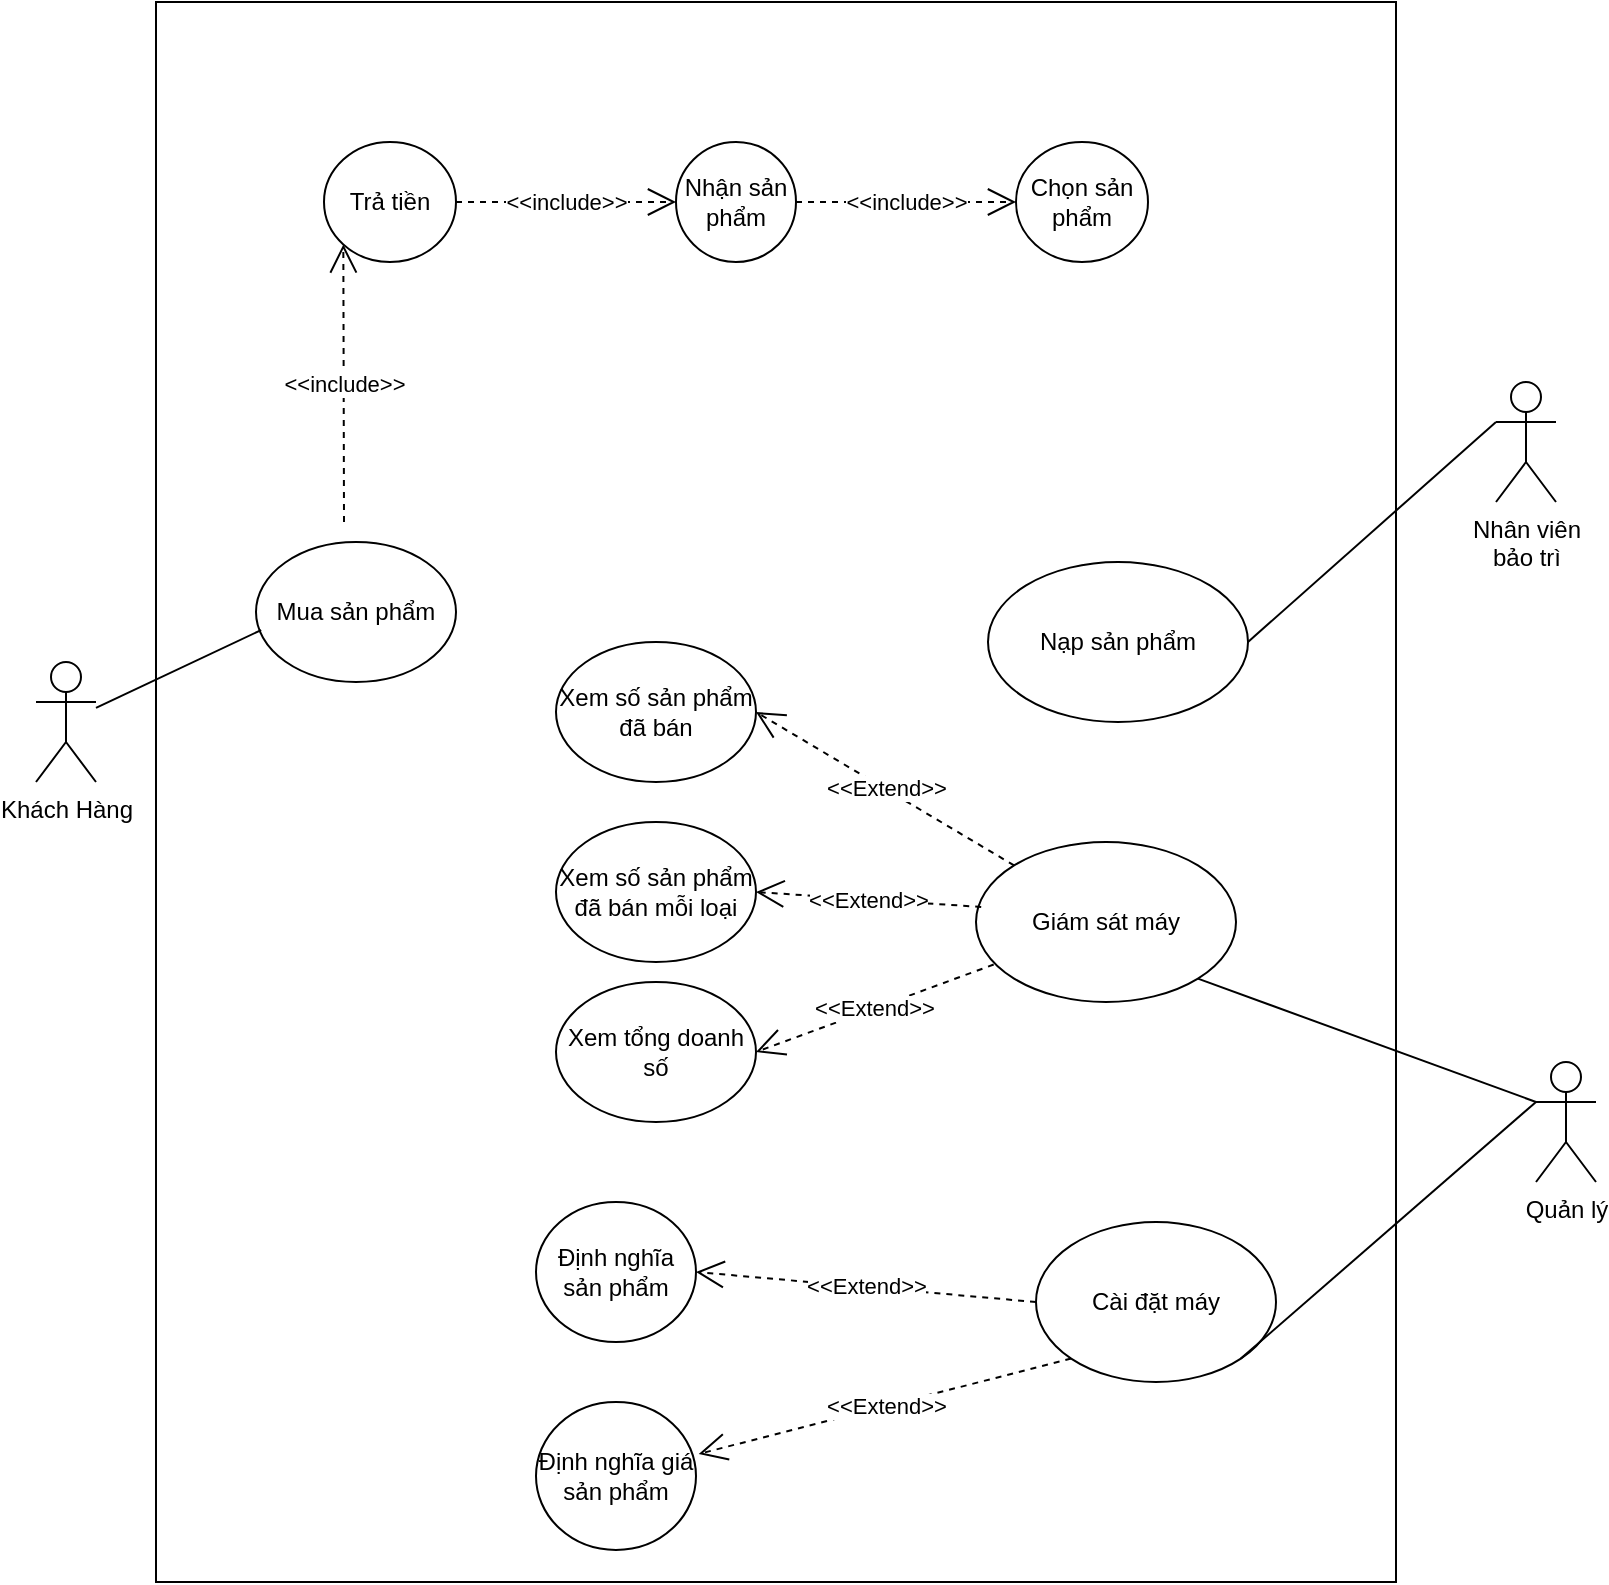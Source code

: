 <mxfile version="20.8.20" type="github">
  <diagram name="Trang-1" id="1fvKQeITgAMp1NTGySb4">
    <mxGraphModel dx="1493" dy="2095" grid="1" gridSize="10" guides="1" tooltips="1" connect="1" arrows="1" fold="1" page="1" pageScale="1" pageWidth="827" pageHeight="1169" math="0" shadow="0">
      <root>
        <mxCell id="0" />
        <mxCell id="1" parent="0" />
        <mxCell id="is1j8jJFaSuD51MKp72F-21" value="" style="rounded=0;whiteSpace=wrap;html=1;" vertex="1" parent="1">
          <mxGeometry x="90" y="-10" width="620" height="790" as="geometry" />
        </mxCell>
        <mxCell id="is1j8jJFaSuD51MKp72F-1" value="Khách Hàng" style="shape=umlActor;verticalLabelPosition=bottom;verticalAlign=top;html=1;outlineConnect=0;" vertex="1" parent="1">
          <mxGeometry x="30" y="320" width="30" height="60" as="geometry" />
        </mxCell>
        <mxCell id="is1j8jJFaSuD51MKp72F-6" value="Nhân viên&lt;br&gt;bảo trì" style="shape=umlActor;verticalLabelPosition=bottom;verticalAlign=top;html=1;outlineConnect=0;" vertex="1" parent="1">
          <mxGeometry x="760" y="180" width="30" height="60" as="geometry" />
        </mxCell>
        <mxCell id="is1j8jJFaSuD51MKp72F-7" value="Mua sản phẩm" style="ellipse;whiteSpace=wrap;html=1;" vertex="1" parent="1">
          <mxGeometry x="140" y="260" width="100" height="70" as="geometry" />
        </mxCell>
        <mxCell id="is1j8jJFaSuD51MKp72F-8" value="Nạp sản phẩm" style="ellipse;whiteSpace=wrap;html=1;" vertex="1" parent="1">
          <mxGeometry x="506" y="270" width="130" height="80" as="geometry" />
        </mxCell>
        <mxCell id="is1j8jJFaSuD51MKp72F-9" value="Giám sát máy" style="ellipse;whiteSpace=wrap;html=1;" vertex="1" parent="1">
          <mxGeometry x="500" y="410" width="130" height="80" as="geometry" />
        </mxCell>
        <mxCell id="is1j8jJFaSuD51MKp72F-10" value="Cài đặt máy" style="ellipse;whiteSpace=wrap;html=1;" vertex="1" parent="1">
          <mxGeometry x="530" y="600" width="120" height="80" as="geometry" />
        </mxCell>
        <mxCell id="is1j8jJFaSuD51MKp72F-17" value="Nhận sản phẩm" style="ellipse;whiteSpace=wrap;html=1;" vertex="1" parent="1">
          <mxGeometry x="350" y="60" width="60" height="60" as="geometry" />
        </mxCell>
        <mxCell id="is1j8jJFaSuD51MKp72F-20" value="Chọn sản phẩm" style="ellipse;whiteSpace=wrap;html=1;" vertex="1" parent="1">
          <mxGeometry x="520" y="60" width="66" height="60" as="geometry" />
        </mxCell>
        <mxCell id="is1j8jJFaSuD51MKp72F-22" value="Trả tiền" style="ellipse;whiteSpace=wrap;html=1;" vertex="1" parent="1">
          <mxGeometry x="174" y="60" width="66" height="60" as="geometry" />
        </mxCell>
        <mxCell id="is1j8jJFaSuD51MKp72F-23" value="" style="endArrow=none;html=1;rounded=0;entryX=0;entryY=0.333;entryDx=0;entryDy=0;entryPerimeter=0;exitX=1;exitY=0.5;exitDx=0;exitDy=0;" edge="1" parent="1" source="is1j8jJFaSuD51MKp72F-8" target="is1j8jJFaSuD51MKp72F-6">
          <mxGeometry width="50" height="50" relative="1" as="geometry">
            <mxPoint x="660" y="270" as="sourcePoint" />
            <mxPoint x="710" y="220" as="targetPoint" />
          </mxGeometry>
        </mxCell>
        <mxCell id="is1j8jJFaSuD51MKp72F-34" value="&amp;lt;&amp;lt;include&amp;gt;&amp;gt;" style="endArrow=open;endSize=12;dashed=1;html=1;rounded=0;entryX=0;entryY=1;entryDx=0;entryDy=0;" edge="1" parent="1" target="is1j8jJFaSuD51MKp72F-22">
          <mxGeometry x="-0.008" width="160" relative="1" as="geometry">
            <mxPoint x="184" y="250" as="sourcePoint" />
            <mxPoint x="390" y="280" as="targetPoint" />
            <mxPoint as="offset" />
          </mxGeometry>
        </mxCell>
        <mxCell id="is1j8jJFaSuD51MKp72F-35" value="&amp;lt;&amp;lt;include&amp;gt;&amp;gt;" style="endArrow=open;endSize=12;dashed=1;html=1;rounded=0;exitX=1;exitY=0.5;exitDx=0;exitDy=0;" edge="1" parent="1" source="is1j8jJFaSuD51MKp72F-22" target="is1j8jJFaSuD51MKp72F-17">
          <mxGeometry width="160" relative="1" as="geometry">
            <mxPoint x="339" y="190" as="sourcePoint" />
            <mxPoint x="414" y="161" as="targetPoint" />
          </mxGeometry>
        </mxCell>
        <mxCell id="is1j8jJFaSuD51MKp72F-36" value="&amp;lt;&amp;lt;include&amp;gt;&amp;gt;" style="endArrow=open;endSize=12;dashed=1;html=1;rounded=0;exitX=1;exitY=0.5;exitDx=0;exitDy=0;entryX=0;entryY=0.5;entryDx=0;entryDy=0;" edge="1" parent="1" source="is1j8jJFaSuD51MKp72F-17" target="is1j8jJFaSuD51MKp72F-20">
          <mxGeometry width="160" relative="1" as="geometry">
            <mxPoint x="356" y="209" as="sourcePoint" />
            <mxPoint x="381" y="129" as="targetPoint" />
          </mxGeometry>
        </mxCell>
        <mxCell id="is1j8jJFaSuD51MKp72F-39" value="" style="endArrow=none;html=1;rounded=0;entryX=0.026;entryY=0.629;entryDx=0;entryDy=0;entryPerimeter=0;" edge="1" parent="1" source="is1j8jJFaSuD51MKp72F-1" target="is1j8jJFaSuD51MKp72F-7">
          <mxGeometry width="50" height="50" relative="1" as="geometry">
            <mxPoint x="260" y="470" as="sourcePoint" />
            <mxPoint x="310" y="420" as="targetPoint" />
          </mxGeometry>
        </mxCell>
        <mxCell id="is1j8jJFaSuD51MKp72F-40" value="&amp;lt;&amp;lt;Extend&amp;gt;&amp;gt;" style="endArrow=open;endSize=12;dashed=1;html=1;rounded=0;exitX=0;exitY=0.5;exitDx=0;exitDy=0;entryX=1;entryY=0.5;entryDx=0;entryDy=0;" edge="1" parent="1" source="is1j8jJFaSuD51MKp72F-10" target="is1j8jJFaSuD51MKp72F-42">
          <mxGeometry width="160" relative="1" as="geometry">
            <mxPoint x="520" y="559" as="sourcePoint" />
            <mxPoint x="525.287" y="469.649" as="targetPoint" />
          </mxGeometry>
        </mxCell>
        <mxCell id="is1j8jJFaSuD51MKp72F-42" value="Định nghĩa sản phẩm" style="ellipse;whiteSpace=wrap;html=1;" vertex="1" parent="1">
          <mxGeometry x="280" y="590" width="80" height="70" as="geometry" />
        </mxCell>
        <mxCell id="is1j8jJFaSuD51MKp72F-43" value="Định nghĩa giá sản phẩm" style="ellipse;whiteSpace=wrap;html=1;" vertex="1" parent="1">
          <mxGeometry x="280" y="690" width="80" height="74" as="geometry" />
        </mxCell>
        <mxCell id="is1j8jJFaSuD51MKp72F-44" value="&amp;lt;&amp;lt;Extend&amp;gt;&amp;gt;" style="endArrow=open;endSize=12;dashed=1;html=1;rounded=0;exitX=0;exitY=1;exitDx=0;exitDy=0;entryX=1.017;entryY=0.351;entryDx=0;entryDy=0;entryPerimeter=0;" edge="1" parent="1" source="is1j8jJFaSuD51MKp72F-10" target="is1j8jJFaSuD51MKp72F-43">
          <mxGeometry width="160" relative="1" as="geometry">
            <mxPoint x="548" y="572" as="sourcePoint" />
            <mxPoint x="458" y="513" as="targetPoint" />
          </mxGeometry>
        </mxCell>
        <mxCell id="is1j8jJFaSuD51MKp72F-45" value="Quản lý" style="shape=umlActor;verticalLabelPosition=bottom;verticalAlign=top;html=1;outlineConnect=0;" vertex="1" parent="1">
          <mxGeometry x="780" y="520" width="30" height="60" as="geometry" />
        </mxCell>
        <mxCell id="is1j8jJFaSuD51MKp72F-47" value="" style="endArrow=none;html=1;rounded=0;exitX=1;exitY=1;exitDx=0;exitDy=0;" edge="1" parent="1" source="is1j8jJFaSuD51MKp72F-10">
          <mxGeometry width="50" height="50" relative="1" as="geometry">
            <mxPoint x="643" y="573" as="sourcePoint" />
            <mxPoint x="780" y="540" as="targetPoint" />
          </mxGeometry>
        </mxCell>
        <mxCell id="is1j8jJFaSuD51MKp72F-48" value="" style="endArrow=none;html=1;rounded=0;entryX=0;entryY=0.333;entryDx=0;entryDy=0;entryPerimeter=0;exitX=1;exitY=1;exitDx=0;exitDy=0;" edge="1" parent="1" source="is1j8jJFaSuD51MKp72F-9" target="is1j8jJFaSuD51MKp72F-45">
          <mxGeometry width="50" height="50" relative="1" as="geometry">
            <mxPoint x="630" y="458" as="sourcePoint" />
            <mxPoint x="798" y="400" as="targetPoint" />
          </mxGeometry>
        </mxCell>
        <mxCell id="is1j8jJFaSuD51MKp72F-50" value="&amp;lt;&amp;lt;Extend&amp;gt;&amp;gt;" style="endArrow=open;endSize=12;dashed=1;html=1;rounded=0;exitX=0.02;exitY=0.406;exitDx=0;exitDy=0;entryX=1;entryY=0.5;entryDx=0;entryDy=0;exitPerimeter=0;" edge="1" parent="1" source="is1j8jJFaSuD51MKp72F-9" target="is1j8jJFaSuD51MKp72F-52">
          <mxGeometry width="160" relative="1" as="geometry">
            <mxPoint x="500" y="448" as="sourcePoint" />
            <mxPoint x="410" y="452" as="targetPoint" />
          </mxGeometry>
        </mxCell>
        <mxCell id="is1j8jJFaSuD51MKp72F-51" value="Xem số sản phẩm đã bán" style="ellipse;whiteSpace=wrap;html=1;" vertex="1" parent="1">
          <mxGeometry x="290" y="310" width="100" height="70" as="geometry" />
        </mxCell>
        <mxCell id="is1j8jJFaSuD51MKp72F-52" value="Xem số sản phẩm đã bán mỗi loại" style="ellipse;whiteSpace=wrap;html=1;" vertex="1" parent="1">
          <mxGeometry x="290" y="400" width="100" height="70" as="geometry" />
        </mxCell>
        <mxCell id="is1j8jJFaSuD51MKp72F-53" value="Xem tổng doanh số" style="ellipse;whiteSpace=wrap;html=1;" vertex="1" parent="1">
          <mxGeometry x="290" y="480" width="100" height="70" as="geometry" />
        </mxCell>
        <mxCell id="is1j8jJFaSuD51MKp72F-54" value="&amp;lt;&amp;lt;Extend&amp;gt;&amp;gt;" style="endArrow=open;endSize=12;dashed=1;html=1;rounded=0;exitX=0.068;exitY=0.766;exitDx=0;exitDy=0;entryX=1;entryY=0.5;entryDx=0;entryDy=0;exitPerimeter=0;" edge="1" parent="1" source="is1j8jJFaSuD51MKp72F-9" target="is1j8jJFaSuD51MKp72F-53">
          <mxGeometry x="0.006" width="160" relative="1" as="geometry">
            <mxPoint x="510" y="458" as="sourcePoint" />
            <mxPoint x="400" y="445" as="targetPoint" />
            <mxPoint as="offset" />
          </mxGeometry>
        </mxCell>
        <mxCell id="is1j8jJFaSuD51MKp72F-55" value="&amp;lt;&amp;lt;Extend&amp;gt;&amp;gt;" style="endArrow=open;endSize=12;dashed=1;html=1;rounded=0;exitX=0;exitY=0;exitDx=0;exitDy=0;entryX=1;entryY=0.5;entryDx=0;entryDy=0;" edge="1" parent="1" source="is1j8jJFaSuD51MKp72F-9" target="is1j8jJFaSuD51MKp72F-51">
          <mxGeometry width="160" relative="1" as="geometry">
            <mxPoint x="529" y="343" as="sourcePoint" />
            <mxPoint x="400" y="380" as="targetPoint" />
          </mxGeometry>
        </mxCell>
      </root>
    </mxGraphModel>
  </diagram>
</mxfile>

